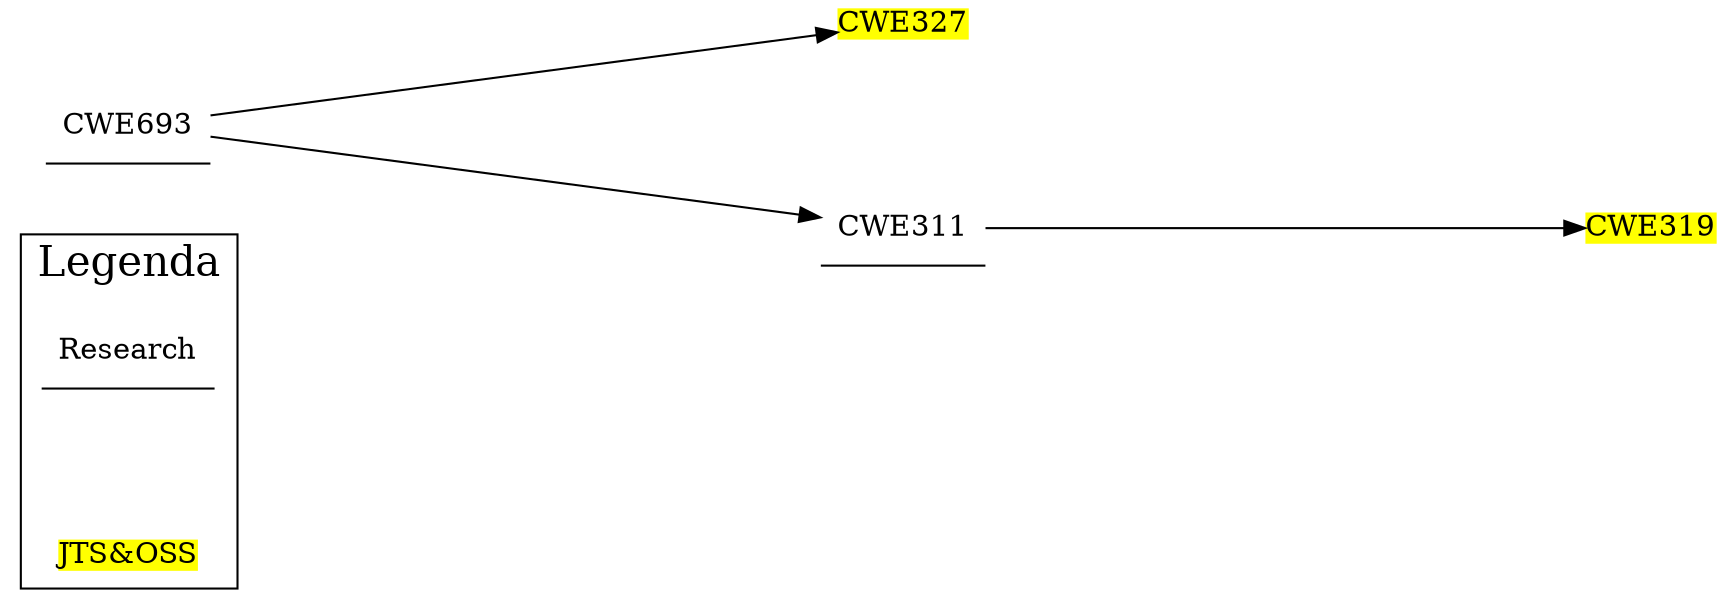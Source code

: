 digraph "Family Tree" {
	graph [nodesep=1 rankdir=LR ranksep=4 splines=true]
	subgraph clusterA {
		node [shape=plaintext]
		label=Legenda
		fontsize=20
		Research [label=Research color=black fillcolor=white shape=underline style=filled]
		"JTS&OSS" [label="JTS&OSS" color=black fillcolor=yellow shape=plain style=filled]
	}
	CWE693 [label=CWE693 color=black fillcolor=white shape=underline style=filled]
	CWE327 [label=CWE327 color=black fillcolor=yellow shape=plain style=filled]
	CWE311 [label=CWE311 color=black fillcolor=white shape=underline style=filled]
	CWE319 [label=CWE319 color=black fillcolor=yellow shape=plain style=filled]
	CWE693 -> CWE327
	CWE693 -> CWE311
	CWE311 -> CWE319
}

